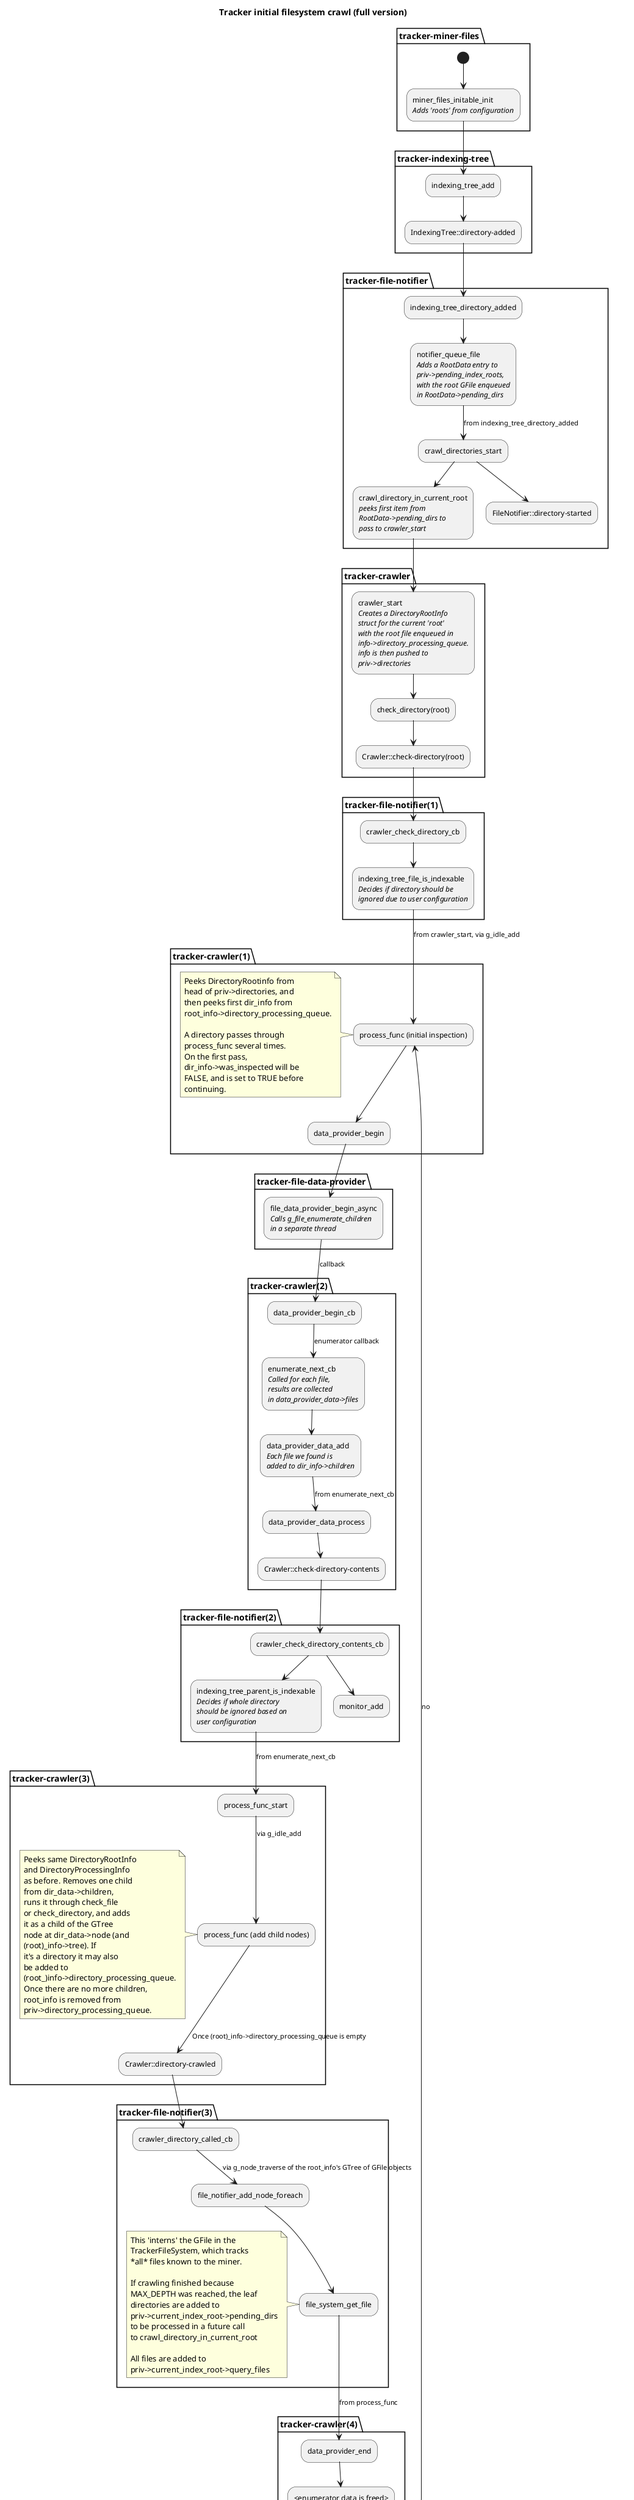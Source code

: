 This is source code for a UML diagram. See: <http://plantuml.sourceforge.net/>.

To create .png files of the diagrams using PlantUML, run:

	plantuml -t png *.plantuml

@startuml

title Tracker initial filesystem crawl (full version)

partition tracker-miner-files {
  (*) --> "miner_files_initable_init
        <i>Adds 'roots' from configuration</i>" as miner_files_initable_init
}

partition tracker-indexing-tree {
  miner_files_initable_init --> indexing_tree_add
  indexing_tree_add --> "IndexingTree::directory-added"
}

partition tracker-file-notifier {
  "IndexingTree::directory-added" --> indexing_tree_directory_added
  indexing_tree_directory_added --> "notifier_queue_file
         <i>Adds a RootData entry to
         <i>priv->pending_index_roots,
         <i>with the root GFile enqueued
         <i>in RootData->pending_dirs</i>" as notifier_queue_file
  notifier_queue_file --> [from indexing_tree_directory_added] crawl_directories_start
  crawl_directories_start --> "crawl_directory_in_current_root
         <i>peeks first item from
         <i>RootData->pending_dirs to
         <i>pass to crawler_start</i>" as crawl_directory_in_current_root
  crawl_directories_start --> "FileNotifier::directory-started"
}

partition tracker-crawler {
  crawl_directory_in_current_root --> "crawler_start
         <i>Creates a DirectoryRootInfo
         <i>struct for the current 'root'
         <i>with the root file enqueued in
         <i>info->directory_processing_queue.
         <i>info is then pushed to
         <i>priv->directories</i>" as crawler_start
  crawler_start --> "check_directory(root)"
  "check_directory(root)" --> "Crawler::check-directory(root)"
}

partition tracker-file-notifier(1) {
  "Crawler::check-directory(root)" --> crawler_check_directory_cb
  crawler_check_directory_cb --> "indexing_tree_file_is_indexable
     <i>Decides if directory should be
     <i>ignored due to user configuration</i>" as indexing_tree_file_is_indexable
}

partition tracker-crawler(1) {
  indexing_tree_file_is_indexable --> [from crawler_start, via g_idle_add] "process_func (initial inspection)"

  note left
    Peeks DirectoryRootinfo from
    head of priv->directories, and
    then peeks first dir_info from
    root_info->directory_processing_queue.

    A directory passes through
    process_func several times.
    On the first pass,
    dir_info->was_inspected will be
    FALSE, and is set to TRUE before
    continuing.
  end note

  "process_func (initial inspection)" --> data_provider_begin
}


partition tracker-file-data-provider {
  data_provider_begin --> "file_data_provider_begin_async
        <i>Calls g_file_enumerate_children
        <i>in a separate thread</i>" as file_data_provider_begin_async
}

partition tracker-crawler(2) {
  file_data_provider_begin_async -->[callback] data_provider_begin_cb
  data_provider_begin_cb -->[enumerator callback] "enumerate_next_cb
        <i>Called for each file,
        <i>results are collected
        <i>in data_provider_data->files</i>" as enumerate_next_cb
  enumerate_next_cb --> "data_provider_data_add
        <i>Each file we found is
        <i>added to dir_info->children</i>" as data_provider_data_add
  data_provider_data_add --> [from enumerate_next_cb] data_provider_data_process
  data_provider_data_process --> "Crawler::check-directory-contents"
}


partition tracker-file-notifier(2) {
  "Crawler::check-directory-contents" --> crawler_check_directory_contents_cb
  crawler_check_directory_contents_cb --> "indexing_tree_parent_is_indexable
        <i>Decides if whole directory
        <i>should be ignored based on
        <i>user configuration</i>" as indexing_tree_parent_is_indexable
  crawler_check_directory_contents_cb --> monitor_add
}

partition tracker-crawler(3) {
  indexing_tree_parent_is_indexable --> [from enumerate_next_cb] process_func_start
  process_func_start --> [via g_idle_add] "process_func (add child nodes)"

  note left
    Peeks same DirectoryRootInfo
    and DirectoryProcessingInfo
    as before. Removes one child
    from dir_data->children,
    runs it through check_file
    or check_directory, and adds
    it as a child of the GTree
    node at dir_data->node (and
    (root)_info->tree). If
    it's a directory it may also
    be added to
    (root_)info->directory_processing_queue.
    Once there are no more children,
    root_info is removed from
    priv->directory_processing_queue.
  end note

  "process_func (add child nodes)" --> [Once (root)_info->directory_processing_queue is empty] "Crawler::directory-crawled"
}

partition tracker-file-notifier(3) {
  "Crawler::directory-crawled" --> crawler_directory_called_cb
  crawler_directory_called_cb --> [via g_node_traverse of the root_info's GTree of GFile objects] file_notifier_add_node_foreach
  file_notifier_add_node_foreach --> file_system_get_file

  note left
    This 'interns' the GFile in the
    TrackerFileSystem, which tracks
    *all* files known to the miner.

    If crawling finished because
    MAX_DEPTH was reached, the leaf
    directories are added to
    priv->current_index_root->pending_dirs
    to be processed in a future call
    to crawl_directory_in_current_root

    All files are added to
    priv->current_index_root->query_files
  end note
}

partition tracker-crawler(4) {
  file_system_get_file --> [from process_func] data_provider_end
  data_provider_end --> "<enumerator data is freed>"
  If "priv->directories is empty"
    --> [yes] crawler_stop
  else
    --> [no] "process_func (initial inspection)"
  Endif
  crawler_stop --> "Crawler::finished"
}

partition tracker-file-notifier(5) {
  "Crawler::finished" --> crawler_finished_cb
  crawler_finished_cb --> "sparql_files_query_start
        <i>SELECT ?urn ?u nfo:fileLastModified(?u)
        <i>  ?u a rdfs:Resource ; nie:url ?url .
        <i>FILTER (?url in <priv->current_index_root->query_files>)</i>" as sparql_files_query_start
  sparql_files_query_start --> [callback] sparql_files_query_cb
  sparql_files_query_cb --> "sparql_files_query_populate
        <i>Caches returned URN (also
        <i>called IRI or 'internal resource
        <i>identifier') and mtime of stored
        <i>resource metadata.</i>" as sparql_files_query_populate

  sparql_files_query_populate --> [from sparql_files_query_cb] file_notifier_traverse_tree
  file_notifier_traverse_tree --> [via file_system_traverse] file_notifier_traverse_foreach

  note left
    This function could emit
    FileNotifier::file-updated
    instead for a file where data
    already exists in the store,
    and nfo:fileLastModified is
    earlier than the mtime of the
    file on disk
  end note

  file_notifier_traverse_foreach --> "FileNotifier::file-created"

  file_notifier_traverse_tree --> [from sparql_files_query_cb] "finish_current_directory
        <i>Calls file_system_forget_files()
        <i>which removes the file nodes from
        <i>memory, leaving only directories." as finish_current_directory
  finish_current_directory --> FileNotifier::directory-finished
}

partition tracker-miner-fs {
  "FileNotifier::file-created" --> file_notifier_file_created
  file_notifier_file_created --> "check_item_queues
        <i>Reconciles the new event
        <i>against the event queue,
        <i>which may result in it
        <i>being ignored</i>" as check_item_queues
  check_item_queues --> [from file_notifier_file_created] miner_fs_queue_file
  miner_fs_queue_file --> [from file_notifier_file_created] item_queue_handlers_set_up
  item_queue_handlers_set_up --> [via g_idle_add] "item_queue_handlers_cb
        <i>item_queue_get_next_file() will
        <i>return us a QUEUE_CREATED event</i>" as item_queue_handlers_cb
  item_queue_handlers_cb --> item_add_or_update
  item_add_or_update --> "MinerFS::process-file"
}

partition "miners/fs/tracker-miner-files" {
  "MinerFS::process-file" --> "miner_files_process_file
         <i>Calls g_file_query_info_async
         <i>on the new GFile</i>" as miner_files_process_file
  miner_files_process_file --> [callback] "process_file_cb
         <i>Adds lots of file metadata to
         <i>the SparqlBuilder object passed
         <i>in through MinerFS::process-file</i>" as process_file_cb
}

partition tracker-miner-fs(1) {
  process_file_cb --> miner_fs_file_notify
  miner_fs_file_notify --> item_add_or_update_continue
  item_add_or_update_continue --> "sparql_buffer_push
          <i>The INSERT task for the file
          <i>metadata is queued and sent
          <i>to the store.</i>" as sparql_buffer_push
}

partition tracker-sparql-buffer {
  sparql_buffer_push --> [once the buffer is full, or time passes] sparql_buffer_flush
  sparql_buffer_flush --> tracker_sparql_connection_update_array_async
}

partition "tracker-store process" {
  tracker_sparql_connection_update_array_async --> [eventually] "org.freedesktop.Tracker.Store.GraphUpdated"
}

partition "tracker-extract process" {
  "org.freedesktop.Tracker.Store.GraphUpdated" --> class_signal_cb
  class_signal_cb --> handle_updates
  handle_updates --> "element_add
          <i>The tracker-extract process will
          <i>read the file contents and add
          <i>type-specific metadata to the store.</i>"
  --> (*)
}

@enduml
